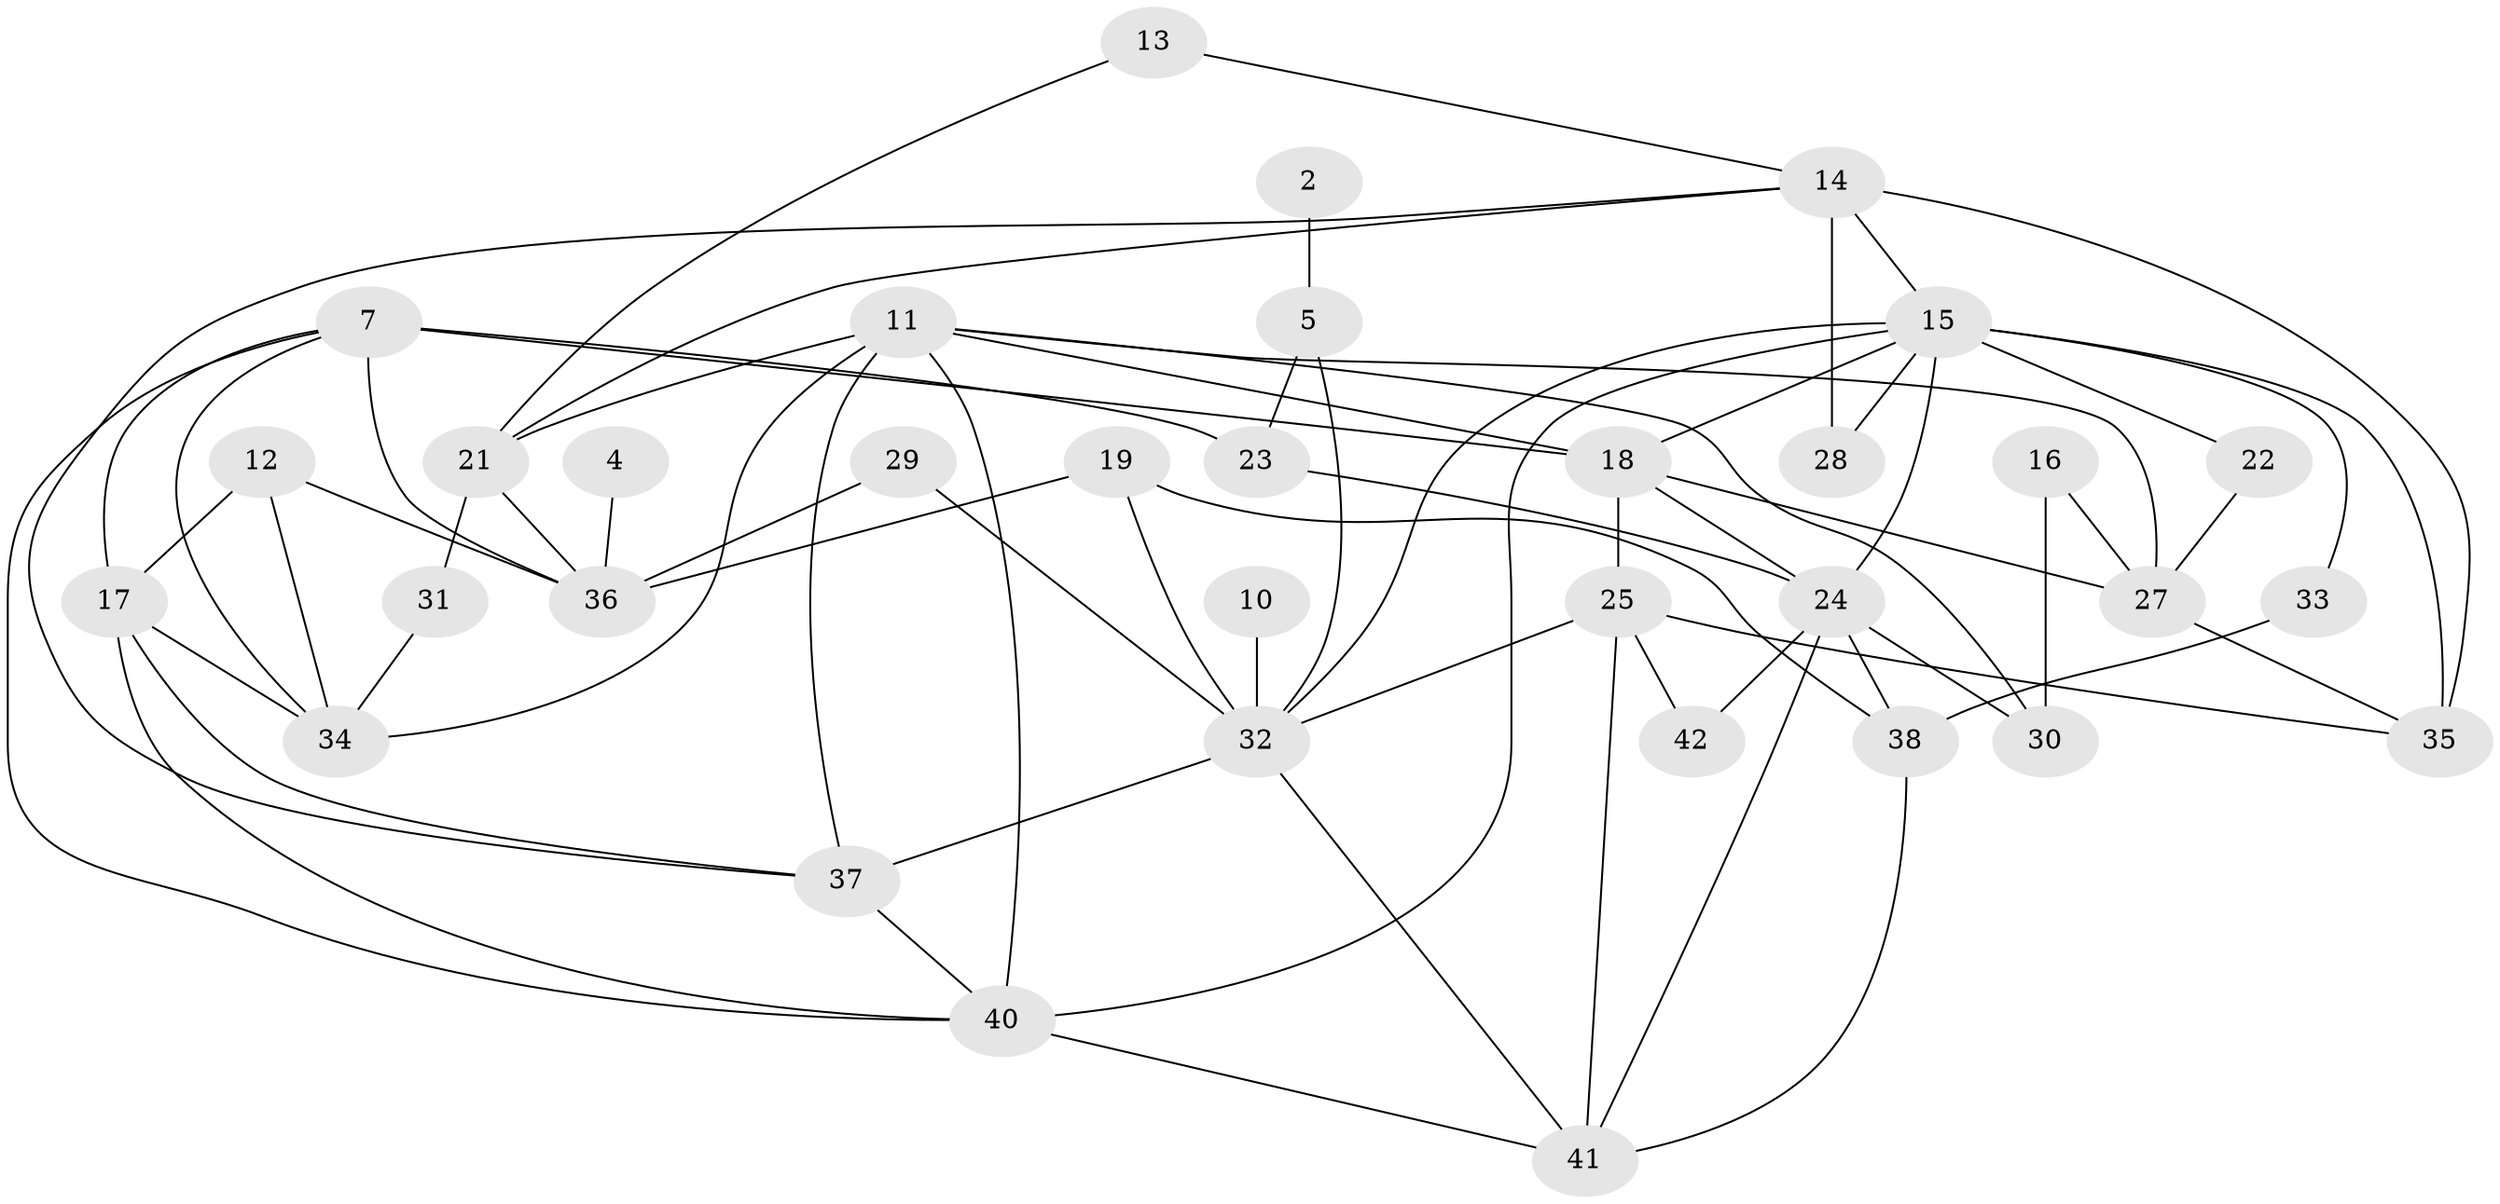 // original degree distribution, {1: 0.1650485436893204, 3: 0.1941747572815534, 2: 0.24271844660194175, 5: 0.10679611650485436, 4: 0.17475728155339806, 0: 0.07766990291262135, 6: 0.038834951456310676}
// Generated by graph-tools (version 1.1) at 2025/35/03/04/25 23:35:45]
// undirected, 34 vertices, 69 edges
graph export_dot {
  node [color=gray90,style=filled];
  2;
  4;
  5;
  7;
  10;
  11;
  12;
  13;
  14;
  15;
  16;
  17;
  18;
  19;
  21;
  22;
  23;
  24;
  25;
  27;
  28;
  29;
  30;
  31;
  32;
  33;
  34;
  35;
  36;
  37;
  38;
  40;
  41;
  42;
  2 -- 5 [weight=1.0];
  4 -- 36 [weight=1.0];
  5 -- 23 [weight=1.0];
  5 -- 32 [weight=1.0];
  7 -- 17 [weight=1.0];
  7 -- 18 [weight=2.0];
  7 -- 23 [weight=1.0];
  7 -- 34 [weight=1.0];
  7 -- 36 [weight=1.0];
  7 -- 40 [weight=1.0];
  10 -- 32 [weight=1.0];
  11 -- 18 [weight=1.0];
  11 -- 21 [weight=2.0];
  11 -- 27 [weight=1.0];
  11 -- 30 [weight=1.0];
  11 -- 34 [weight=1.0];
  11 -- 37 [weight=1.0];
  11 -- 40 [weight=1.0];
  12 -- 17 [weight=1.0];
  12 -- 34 [weight=1.0];
  12 -- 36 [weight=1.0];
  13 -- 14 [weight=1.0];
  13 -- 21 [weight=1.0];
  14 -- 15 [weight=1.0];
  14 -- 21 [weight=1.0];
  14 -- 28 [weight=1.0];
  14 -- 35 [weight=2.0];
  14 -- 37 [weight=1.0];
  15 -- 18 [weight=1.0];
  15 -- 22 [weight=1.0];
  15 -- 24 [weight=1.0];
  15 -- 28 [weight=1.0];
  15 -- 32 [weight=1.0];
  15 -- 33 [weight=1.0];
  15 -- 35 [weight=2.0];
  15 -- 40 [weight=1.0];
  16 -- 27 [weight=1.0];
  16 -- 30 [weight=1.0];
  17 -- 34 [weight=1.0];
  17 -- 37 [weight=1.0];
  17 -- 40 [weight=1.0];
  18 -- 24 [weight=1.0];
  18 -- 25 [weight=1.0];
  18 -- 27 [weight=1.0];
  19 -- 32 [weight=1.0];
  19 -- 36 [weight=1.0];
  19 -- 38 [weight=1.0];
  21 -- 31 [weight=1.0];
  21 -- 36 [weight=1.0];
  22 -- 27 [weight=1.0];
  23 -- 24 [weight=1.0];
  24 -- 30 [weight=1.0];
  24 -- 38 [weight=1.0];
  24 -- 41 [weight=1.0];
  24 -- 42 [weight=1.0];
  25 -- 32 [weight=1.0];
  25 -- 35 [weight=1.0];
  25 -- 41 [weight=2.0];
  25 -- 42 [weight=1.0];
  27 -- 35 [weight=1.0];
  29 -- 32 [weight=1.0];
  29 -- 36 [weight=1.0];
  31 -- 34 [weight=1.0];
  32 -- 37 [weight=2.0];
  32 -- 41 [weight=1.0];
  33 -- 38 [weight=1.0];
  37 -- 40 [weight=1.0];
  38 -- 41 [weight=1.0];
  40 -- 41 [weight=2.0];
}
